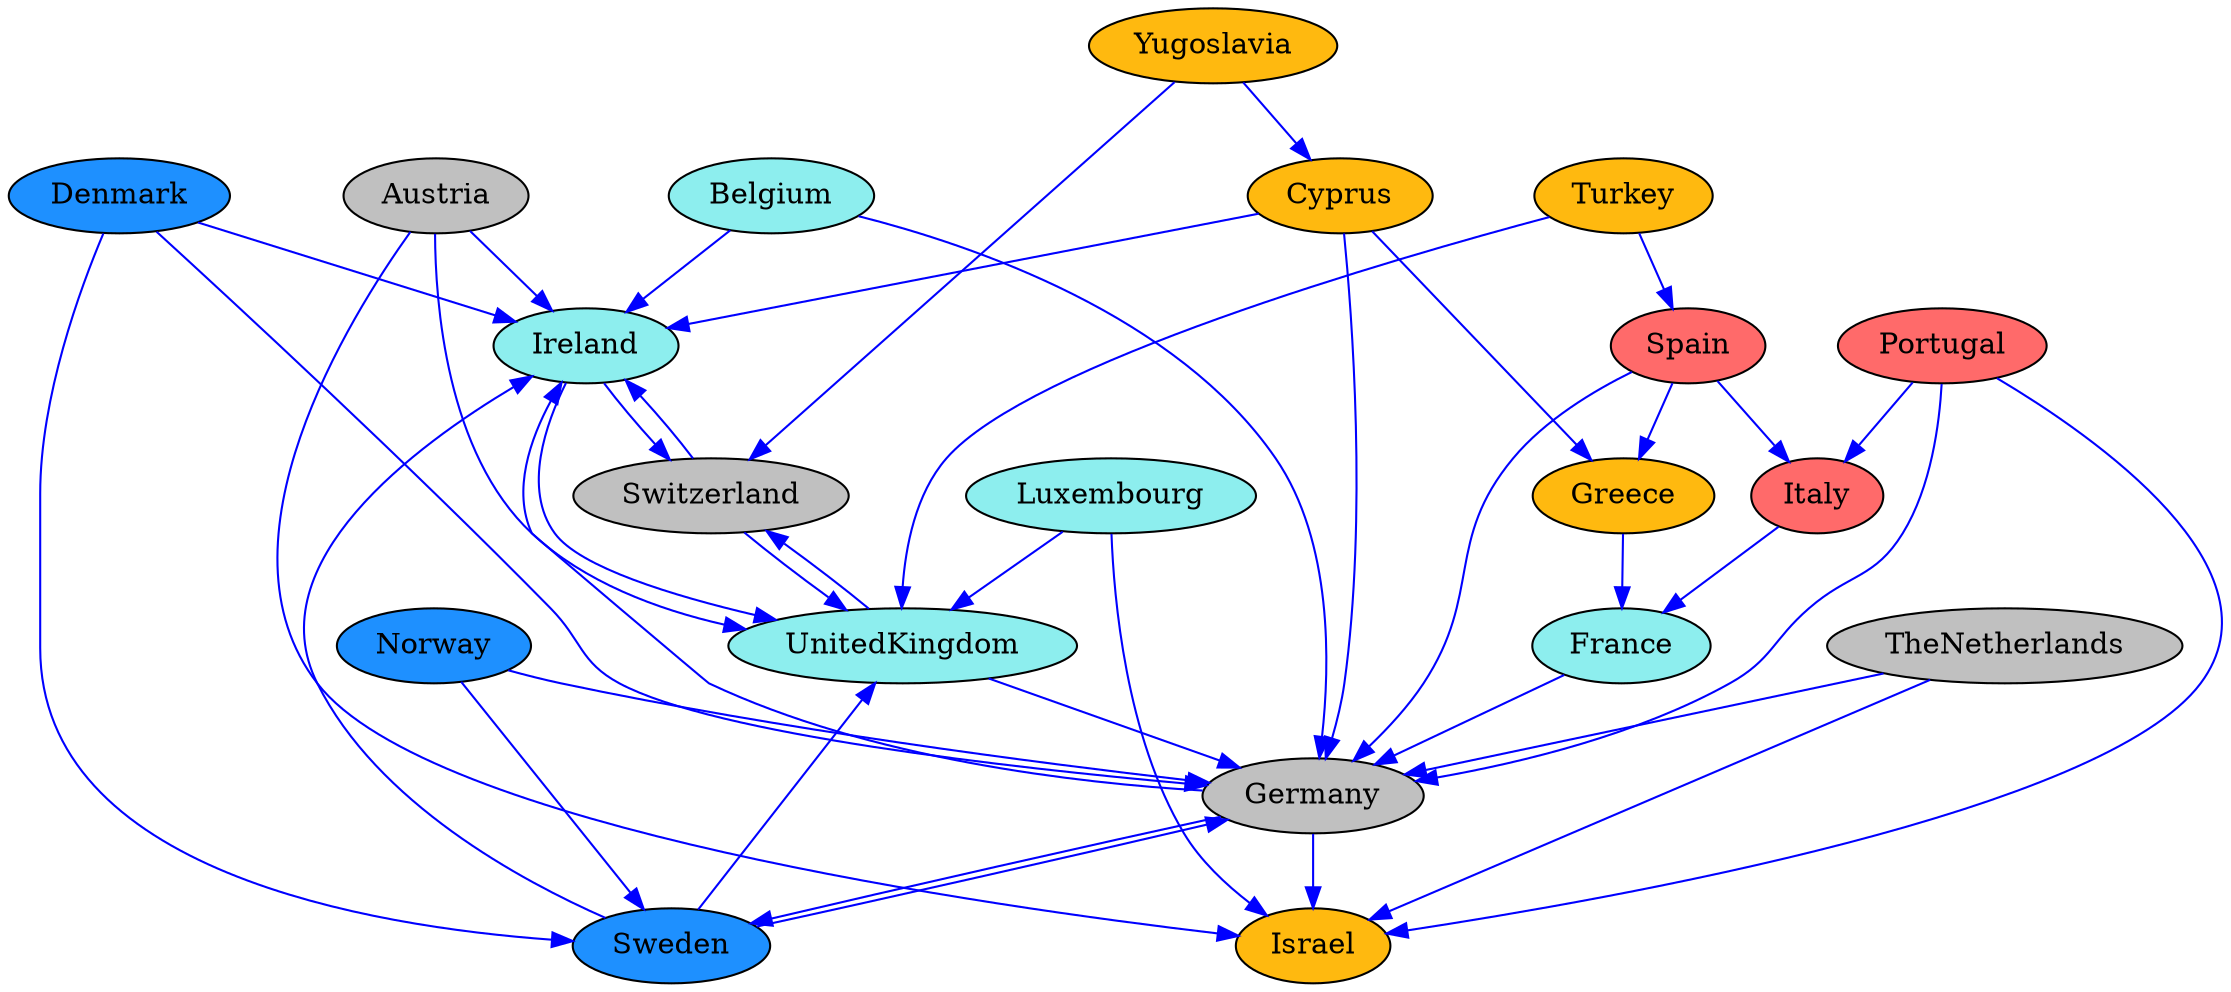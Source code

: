 digraph avoid {  Austria [style=filled,fillcolor=gray]; Belgium [style=filled,fillcolor=darkslategray2]; Cyprus [style=filled,fillcolor=darkgoldenrod1]; Denmark [style=filled,fillcolor=dodgerblue]; France [style=filled,fillcolor=darkslategray2]; Germany [style=filled,fillcolor=gray]; Greece [style=filled,fillcolor=darkgoldenrod1]; Ireland [style=filled,fillcolor=darkslategray2]; Israel [style=filled,fillcolor=darkgoldenrod1]; Italy [style=filled,fillcolor=indianred1]; Luxembourg [style=filled,fillcolor=darkslategray2]; Norway [style=filled,fillcolor=dodgerblue]; Portugal [style=filled,fillcolor=indianred1]; Spain [style=filled,fillcolor=indianred1]; Sweden [style=filled,fillcolor=dodgerblue]; Switzerland [style=filled,fillcolor=gray]; TheNetherlands [style=filled,fillcolor=gray]; Turkey [style=filled,fillcolor=darkgoldenrod1]; UnitedKingdom [style=filled,fillcolor=darkslategray2]; Yugoslavia [style=filled,fillcolor=darkgoldenrod1]; Austria->Ireland [ color=blue penwidth=1];Austria->Israel [ color=blue penwidth=1];Austria->UnitedKingdom [ color=blue penwidth=1];Belgium->Germany [ color=blue penwidth=1];Belgium->Ireland [ color=blue penwidth=1];Cyprus->Germany [ color=blue penwidth=1];Cyprus->Greece [ color=blue penwidth=1];Cyprus->Ireland [ color=blue penwidth=1];Denmark->Germany [ color=blue penwidth=1];Denmark->Ireland [ color=blue penwidth=1];Denmark->Sweden [ color=blue penwidth=1];France->Germany [ color=blue penwidth=1];Germany->Ireland [ color=blue penwidth=1];Germany->Israel [ color=blue penwidth=1];Germany->Sweden [ color=blue penwidth=1];Greece->France [ color=blue penwidth=1];Ireland->Switzerland [ color=blue penwidth=1];Ireland->UnitedKingdom [ color=blue penwidth=1];Italy->France [ color=blue penwidth=1];Luxembourg->Israel [ color=blue penwidth=1];Luxembourg->UnitedKingdom [ color=blue penwidth=1];Norway->Germany [ color=blue penwidth=1];Norway->Sweden [ color=blue penwidth=1];Portugal->Germany [ color=blue penwidth=1];Portugal->Israel [ color=blue penwidth=1];Portugal->Italy [ color=blue penwidth=1];Spain->Germany [ color=blue penwidth=1];Spain->Greece [ color=blue penwidth=1];Spain->Italy [ color=blue penwidth=1];Sweden->Germany [ color=blue penwidth=1];Sweden->Ireland [ color=blue penwidth=1];Sweden->UnitedKingdom [ color=blue penwidth=1];Switzerland->Ireland [ color=blue penwidth=1];Switzerland->UnitedKingdom [ color=blue penwidth=1];TheNetherlands->Germany [ color=blue penwidth=1];TheNetherlands->Israel [ color=blue penwidth=1];Turkey->Spain [ color=blue penwidth=1];Turkey->UnitedKingdom [ color=blue penwidth=1];UnitedKingdom->Germany [ color=blue penwidth=1];UnitedKingdom->Switzerland [ color=blue penwidth=1];Yugoslavia->Cyprus [ color=blue penwidth=1];Yugoslavia->Switzerland [ color=blue penwidth=1];}

